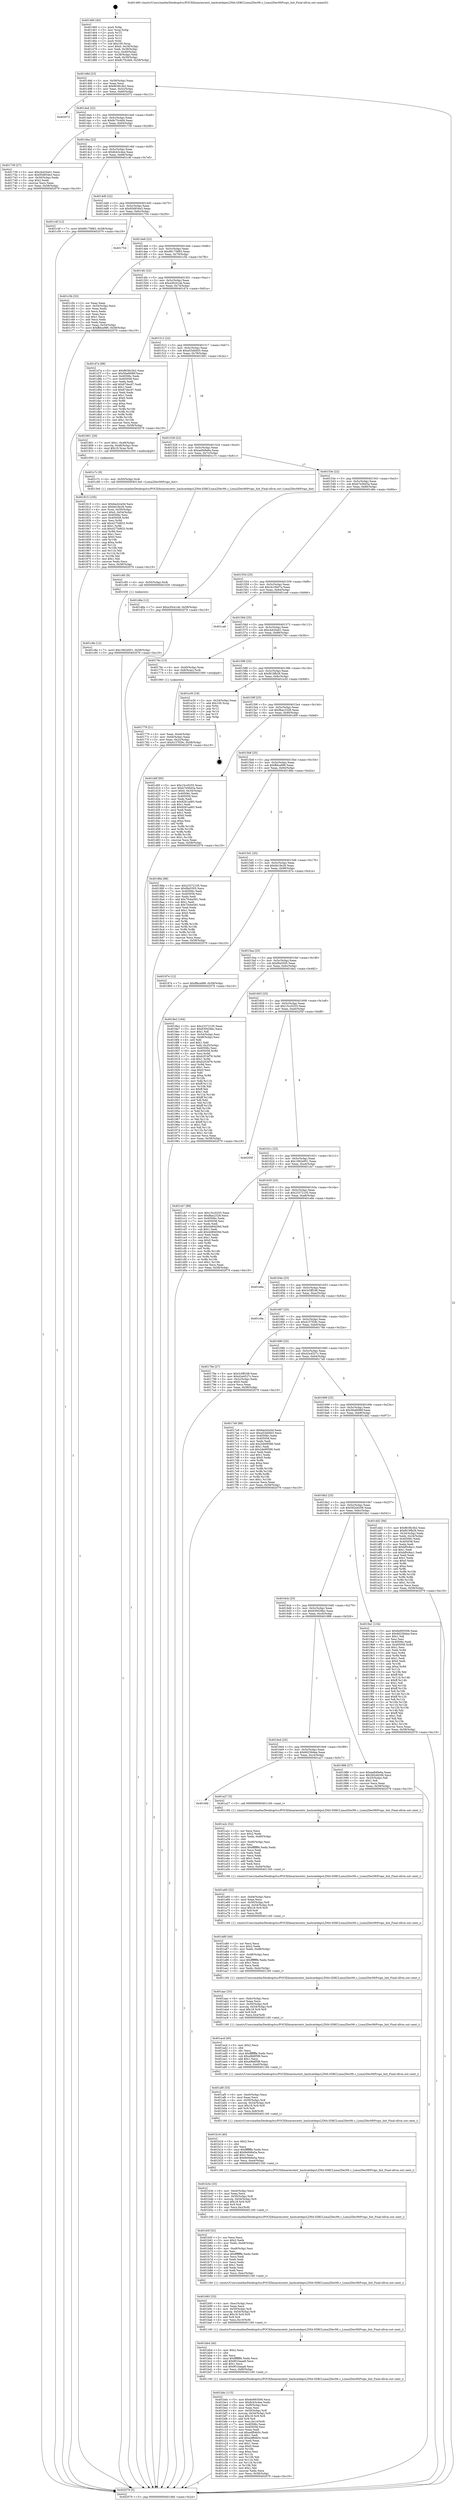 digraph "0x401460" {
  label = "0x401460 (/mnt/c/Users/mathe/Desktop/tcc/POCII/binaries/extr_hashcatdepsLZMA-SDKCLzma2DecMt.c_Lzma2DecMtProps_Init_Final-ollvm.out::main(0))"
  labelloc = "t"
  node[shape=record]

  Entry [label="",width=0.3,height=0.3,shape=circle,fillcolor=black,style=filled]
  "0x40148d" [label="{
     0x40148d [23]\l
     | [instrs]\l
     &nbsp;&nbsp;0x40148d \<+3\>: mov -0x58(%rbp),%eax\l
     &nbsp;&nbsp;0x401490 \<+2\>: mov %eax,%ecx\l
     &nbsp;&nbsp;0x401492 \<+6\>: sub $0x8638c3b2,%ecx\l
     &nbsp;&nbsp;0x401498 \<+3\>: mov %eax,-0x5c(%rbp)\l
     &nbsp;&nbsp;0x40149b \<+3\>: mov %ecx,-0x60(%rbp)\l
     &nbsp;&nbsp;0x40149e \<+6\>: je 0000000000402072 \<main+0xc12\>\l
  }"]
  "0x402072" [label="{
     0x402072\l
  }", style=dashed]
  "0x4014a4" [label="{
     0x4014a4 [22]\l
     | [instrs]\l
     &nbsp;&nbsp;0x4014a4 \<+5\>: jmp 00000000004014a9 \<main+0x49\>\l
     &nbsp;&nbsp;0x4014a9 \<+3\>: mov -0x5c(%rbp),%eax\l
     &nbsp;&nbsp;0x4014ac \<+5\>: sub $0x8c70cdd4,%eax\l
     &nbsp;&nbsp;0x4014b1 \<+3\>: mov %eax,-0x64(%rbp)\l
     &nbsp;&nbsp;0x4014b4 \<+6\>: je 0000000000401739 \<main+0x2d9\>\l
  }"]
  Exit [label="",width=0.3,height=0.3,shape=circle,fillcolor=black,style=filled,peripheries=2]
  "0x401739" [label="{
     0x401739 [27]\l
     | [instrs]\l
     &nbsp;&nbsp;0x401739 \<+5\>: mov $0xcb420a01,%eax\l
     &nbsp;&nbsp;0x40173e \<+5\>: mov $0x95d934e3,%ecx\l
     &nbsp;&nbsp;0x401743 \<+3\>: mov -0x30(%rbp),%edx\l
     &nbsp;&nbsp;0x401746 \<+3\>: cmp $0x2,%edx\l
     &nbsp;&nbsp;0x401749 \<+3\>: cmovne %ecx,%eax\l
     &nbsp;&nbsp;0x40174c \<+3\>: mov %eax,-0x58(%rbp)\l
     &nbsp;&nbsp;0x40174f \<+5\>: jmp 0000000000402079 \<main+0xc19\>\l
  }"]
  "0x4014ba" [label="{
     0x4014ba [22]\l
     | [instrs]\l
     &nbsp;&nbsp;0x4014ba \<+5\>: jmp 00000000004014bf \<main+0x5f\>\l
     &nbsp;&nbsp;0x4014bf \<+3\>: mov -0x5c(%rbp),%eax\l
     &nbsp;&nbsp;0x4014c2 \<+5\>: sub $0x8cb3c4ee,%eax\l
     &nbsp;&nbsp;0x4014c7 \<+3\>: mov %eax,-0x68(%rbp)\l
     &nbsp;&nbsp;0x4014ca \<+6\>: je 0000000000401c4f \<main+0x7ef\>\l
  }"]
  "0x402079" [label="{
     0x402079 [5]\l
     | [instrs]\l
     &nbsp;&nbsp;0x402079 \<+5\>: jmp 000000000040148d \<main+0x2d\>\l
  }"]
  "0x401460" [label="{
     0x401460 [45]\l
     | [instrs]\l
     &nbsp;&nbsp;0x401460 \<+1\>: push %rbp\l
     &nbsp;&nbsp;0x401461 \<+3\>: mov %rsp,%rbp\l
     &nbsp;&nbsp;0x401464 \<+2\>: push %r15\l
     &nbsp;&nbsp;0x401466 \<+2\>: push %r14\l
     &nbsp;&nbsp;0x401468 \<+2\>: push %r12\l
     &nbsp;&nbsp;0x40146a \<+1\>: push %rbx\l
     &nbsp;&nbsp;0x40146b \<+7\>: sub $0x100,%rsp\l
     &nbsp;&nbsp;0x401472 \<+7\>: movl $0x0,-0x34(%rbp)\l
     &nbsp;&nbsp;0x401479 \<+3\>: mov %edi,-0x38(%rbp)\l
     &nbsp;&nbsp;0x40147c \<+4\>: mov %rsi,-0x40(%rbp)\l
     &nbsp;&nbsp;0x401480 \<+3\>: mov -0x38(%rbp),%edi\l
     &nbsp;&nbsp;0x401483 \<+3\>: mov %edi,-0x30(%rbp)\l
     &nbsp;&nbsp;0x401486 \<+7\>: movl $0x8c70cdd4,-0x58(%rbp)\l
  }"]
  "0x401c8e" [label="{
     0x401c8e [12]\l
     | [instrs]\l
     &nbsp;&nbsp;0x401c8e \<+7\>: movl $0x1962e951,-0x58(%rbp)\l
     &nbsp;&nbsp;0x401c95 \<+5\>: jmp 0000000000402079 \<main+0xc19\>\l
  }"]
  "0x401c4f" [label="{
     0x401c4f [12]\l
     | [instrs]\l
     &nbsp;&nbsp;0x401c4f \<+7\>: movl $0x96175883,-0x58(%rbp)\l
     &nbsp;&nbsp;0x401c56 \<+5\>: jmp 0000000000402079 \<main+0xc19\>\l
  }"]
  "0x4014d0" [label="{
     0x4014d0 [22]\l
     | [instrs]\l
     &nbsp;&nbsp;0x4014d0 \<+5\>: jmp 00000000004014d5 \<main+0x75\>\l
     &nbsp;&nbsp;0x4014d5 \<+3\>: mov -0x5c(%rbp),%eax\l
     &nbsp;&nbsp;0x4014d8 \<+5\>: sub $0x95d934e3,%eax\l
     &nbsp;&nbsp;0x4014dd \<+3\>: mov %eax,-0x6c(%rbp)\l
     &nbsp;&nbsp;0x4014e0 \<+6\>: je 0000000000401754 \<main+0x2f4\>\l
  }"]
  "0x401c85" [label="{
     0x401c85 [9]\l
     | [instrs]\l
     &nbsp;&nbsp;0x401c85 \<+4\>: mov -0x50(%rbp),%rdi\l
     &nbsp;&nbsp;0x401c89 \<+5\>: call 0000000000401030 \<free@plt\>\l
     | [calls]\l
     &nbsp;&nbsp;0x401030 \{1\} (unknown)\l
  }"]
  "0x401754" [label="{
     0x401754\l
  }", style=dashed]
  "0x4014e6" [label="{
     0x4014e6 [22]\l
     | [instrs]\l
     &nbsp;&nbsp;0x4014e6 \<+5\>: jmp 00000000004014eb \<main+0x8b\>\l
     &nbsp;&nbsp;0x4014eb \<+3\>: mov -0x5c(%rbp),%eax\l
     &nbsp;&nbsp;0x4014ee \<+5\>: sub $0x96175883,%eax\l
     &nbsp;&nbsp;0x4014f3 \<+3\>: mov %eax,-0x70(%rbp)\l
     &nbsp;&nbsp;0x4014f6 \<+6\>: je 0000000000401c5b \<main+0x7fb\>\l
  }"]
  "0x401bdc" [label="{
     0x401bdc [115]\l
     | [instrs]\l
     &nbsp;&nbsp;0x401bdc \<+5\>: mov $0x6e993506,%ecx\l
     &nbsp;&nbsp;0x401be1 \<+5\>: mov $0x8cb3c4ee,%edx\l
     &nbsp;&nbsp;0x401be6 \<+6\>: mov -0xf0(%rbp),%esi\l
     &nbsp;&nbsp;0x401bec \<+3\>: imul %eax,%esi\l
     &nbsp;&nbsp;0x401bef \<+4\>: mov -0x50(%rbp),%r8\l
     &nbsp;&nbsp;0x401bf3 \<+4\>: movslq -0x54(%rbp),%r9\l
     &nbsp;&nbsp;0x401bf7 \<+4\>: imul $0x18,%r9,%r9\l
     &nbsp;&nbsp;0x401bfb \<+3\>: add %r9,%r8\l
     &nbsp;&nbsp;0x401bfe \<+4\>: mov %esi,0x14(%r8)\l
     &nbsp;&nbsp;0x401c02 \<+7\>: mov 0x40506c,%eax\l
     &nbsp;&nbsp;0x401c09 \<+7\>: mov 0x405058,%esi\l
     &nbsp;&nbsp;0x401c10 \<+2\>: mov %eax,%edi\l
     &nbsp;&nbsp;0x401c12 \<+6\>: sub $0xedf94b5c,%edi\l
     &nbsp;&nbsp;0x401c18 \<+3\>: sub $0x1,%edi\l
     &nbsp;&nbsp;0x401c1b \<+6\>: add $0xedf94b5c,%edi\l
     &nbsp;&nbsp;0x401c21 \<+3\>: imul %edi,%eax\l
     &nbsp;&nbsp;0x401c24 \<+3\>: and $0x1,%eax\l
     &nbsp;&nbsp;0x401c27 \<+3\>: cmp $0x0,%eax\l
     &nbsp;&nbsp;0x401c2a \<+4\>: sete %r10b\l
     &nbsp;&nbsp;0x401c2e \<+3\>: cmp $0xa,%esi\l
     &nbsp;&nbsp;0x401c31 \<+4\>: setl %r11b\l
     &nbsp;&nbsp;0x401c35 \<+3\>: mov %r10b,%bl\l
     &nbsp;&nbsp;0x401c38 \<+3\>: and %r11b,%bl\l
     &nbsp;&nbsp;0x401c3b \<+3\>: xor %r11b,%r10b\l
     &nbsp;&nbsp;0x401c3e \<+3\>: or %r10b,%bl\l
     &nbsp;&nbsp;0x401c41 \<+3\>: test $0x1,%bl\l
     &nbsp;&nbsp;0x401c44 \<+3\>: cmovne %edx,%ecx\l
     &nbsp;&nbsp;0x401c47 \<+3\>: mov %ecx,-0x58(%rbp)\l
     &nbsp;&nbsp;0x401c4a \<+5\>: jmp 0000000000402079 \<main+0xc19\>\l
  }"]
  "0x401c5b" [label="{
     0x401c5b [33]\l
     | [instrs]\l
     &nbsp;&nbsp;0x401c5b \<+2\>: xor %eax,%eax\l
     &nbsp;&nbsp;0x401c5d \<+3\>: mov -0x54(%rbp),%ecx\l
     &nbsp;&nbsp;0x401c60 \<+2\>: mov %eax,%edx\l
     &nbsp;&nbsp;0x401c62 \<+2\>: sub %ecx,%edx\l
     &nbsp;&nbsp;0x401c64 \<+2\>: mov %eax,%ecx\l
     &nbsp;&nbsp;0x401c66 \<+3\>: sub $0x1,%ecx\l
     &nbsp;&nbsp;0x401c69 \<+2\>: add %ecx,%edx\l
     &nbsp;&nbsp;0x401c6b \<+2\>: sub %edx,%eax\l
     &nbsp;&nbsp;0x401c6d \<+3\>: mov %eax,-0x54(%rbp)\l
     &nbsp;&nbsp;0x401c70 \<+7\>: movl $0xffdca986,-0x58(%rbp)\l
     &nbsp;&nbsp;0x401c77 \<+5\>: jmp 0000000000402079 \<main+0xc19\>\l
  }"]
  "0x4014fc" [label="{
     0x4014fc [22]\l
     | [instrs]\l
     &nbsp;&nbsp;0x4014fc \<+5\>: jmp 0000000000401501 \<main+0xa1\>\l
     &nbsp;&nbsp;0x401501 \<+3\>: mov -0x5c(%rbp),%eax\l
     &nbsp;&nbsp;0x401504 \<+5\>: sub $0xa30cb1ab,%eax\l
     &nbsp;&nbsp;0x401509 \<+3\>: mov %eax,-0x74(%rbp)\l
     &nbsp;&nbsp;0x40150c \<+6\>: je 0000000000401d7a \<main+0x91a\>\l
  }"]
  "0x401bb4" [label="{
     0x401bb4 [40]\l
     | [instrs]\l
     &nbsp;&nbsp;0x401bb4 \<+5\>: mov $0x2,%ecx\l
     &nbsp;&nbsp;0x401bb9 \<+1\>: cltd\l
     &nbsp;&nbsp;0x401bba \<+2\>: idiv %ecx\l
     &nbsp;&nbsp;0x401bbc \<+6\>: imul $0xfffffffe,%edx,%ecx\l
     &nbsp;&nbsp;0x401bc2 \<+6\>: add $0x901baaa8,%ecx\l
     &nbsp;&nbsp;0x401bc8 \<+3\>: add $0x1,%ecx\l
     &nbsp;&nbsp;0x401bcb \<+6\>: sub $0x901baaa8,%ecx\l
     &nbsp;&nbsp;0x401bd1 \<+6\>: mov %ecx,-0xf0(%rbp)\l
     &nbsp;&nbsp;0x401bd7 \<+5\>: call 0000000000401160 \<next_i\>\l
     | [calls]\l
     &nbsp;&nbsp;0x401160 \{1\} (/mnt/c/Users/mathe/Desktop/tcc/POCII/binaries/extr_hashcatdepsLZMA-SDKCLzma2DecMt.c_Lzma2DecMtProps_Init_Final-ollvm.out::next_i)\l
  }"]
  "0x401d7a" [label="{
     0x401d7a [88]\l
     | [instrs]\l
     &nbsp;&nbsp;0x401d7a \<+5\>: mov $0x8638c3b2,%eax\l
     &nbsp;&nbsp;0x401d7f \<+5\>: mov $0x56a6696f,%ecx\l
     &nbsp;&nbsp;0x401d84 \<+7\>: mov 0x40506c,%edx\l
     &nbsp;&nbsp;0x401d8b \<+7\>: mov 0x405058,%esi\l
     &nbsp;&nbsp;0x401d92 \<+2\>: mov %edx,%edi\l
     &nbsp;&nbsp;0x401d94 \<+6\>: add $0x67decd7,%edi\l
     &nbsp;&nbsp;0x401d9a \<+3\>: sub $0x1,%edi\l
     &nbsp;&nbsp;0x401d9d \<+6\>: sub $0x67decd7,%edi\l
     &nbsp;&nbsp;0x401da3 \<+3\>: imul %edi,%edx\l
     &nbsp;&nbsp;0x401da6 \<+3\>: and $0x1,%edx\l
     &nbsp;&nbsp;0x401da9 \<+3\>: cmp $0x0,%edx\l
     &nbsp;&nbsp;0x401dac \<+4\>: sete %r8b\l
     &nbsp;&nbsp;0x401db0 \<+3\>: cmp $0xa,%esi\l
     &nbsp;&nbsp;0x401db3 \<+4\>: setl %r9b\l
     &nbsp;&nbsp;0x401db7 \<+3\>: mov %r8b,%r10b\l
     &nbsp;&nbsp;0x401dba \<+3\>: and %r9b,%r10b\l
     &nbsp;&nbsp;0x401dbd \<+3\>: xor %r9b,%r8b\l
     &nbsp;&nbsp;0x401dc0 \<+3\>: or %r8b,%r10b\l
     &nbsp;&nbsp;0x401dc3 \<+4\>: test $0x1,%r10b\l
     &nbsp;&nbsp;0x401dc7 \<+3\>: cmovne %ecx,%eax\l
     &nbsp;&nbsp;0x401dca \<+3\>: mov %eax,-0x58(%rbp)\l
     &nbsp;&nbsp;0x401dcd \<+5\>: jmp 0000000000402079 \<main+0xc19\>\l
  }"]
  "0x401512" [label="{
     0x401512 [22]\l
     | [instrs]\l
     &nbsp;&nbsp;0x401512 \<+5\>: jmp 0000000000401517 \<main+0xb7\>\l
     &nbsp;&nbsp;0x401517 \<+3\>: mov -0x5c(%rbp),%eax\l
     &nbsp;&nbsp;0x40151a \<+5\>: sub $0xa53dd403,%eax\l
     &nbsp;&nbsp;0x40151f \<+3\>: mov %eax,-0x78(%rbp)\l
     &nbsp;&nbsp;0x401522 \<+6\>: je 0000000000401801 \<main+0x3a1\>\l
  }"]
  "0x401b93" [label="{
     0x401b93 [33]\l
     | [instrs]\l
     &nbsp;&nbsp;0x401b93 \<+6\>: mov -0xec(%rbp),%ecx\l
     &nbsp;&nbsp;0x401b99 \<+3\>: imul %eax,%ecx\l
     &nbsp;&nbsp;0x401b9c \<+4\>: mov -0x50(%rbp),%r8\l
     &nbsp;&nbsp;0x401ba0 \<+4\>: movslq -0x54(%rbp),%r9\l
     &nbsp;&nbsp;0x401ba4 \<+4\>: imul $0x18,%r9,%r9\l
     &nbsp;&nbsp;0x401ba8 \<+3\>: add %r9,%r8\l
     &nbsp;&nbsp;0x401bab \<+4\>: mov %ecx,0x10(%r8)\l
     &nbsp;&nbsp;0x401baf \<+5\>: call 0000000000401160 \<next_i\>\l
     | [calls]\l
     &nbsp;&nbsp;0x401160 \{1\} (/mnt/c/Users/mathe/Desktop/tcc/POCII/binaries/extr_hashcatdepsLZMA-SDKCLzma2DecMt.c_Lzma2DecMtProps_Init_Final-ollvm.out::next_i)\l
  }"]
  "0x401801" [label="{
     0x401801 [20]\l
     | [instrs]\l
     &nbsp;&nbsp;0x401801 \<+7\>: movl $0x1,-0x48(%rbp)\l
     &nbsp;&nbsp;0x401808 \<+4\>: movslq -0x48(%rbp),%rax\l
     &nbsp;&nbsp;0x40180c \<+4\>: imul $0x18,%rax,%rdi\l
     &nbsp;&nbsp;0x401810 \<+5\>: call 0000000000401050 \<malloc@plt\>\l
     | [calls]\l
     &nbsp;&nbsp;0x401050 \{1\} (unknown)\l
  }"]
  "0x401528" [label="{
     0x401528 [22]\l
     | [instrs]\l
     &nbsp;&nbsp;0x401528 \<+5\>: jmp 000000000040152d \<main+0xcd\>\l
     &nbsp;&nbsp;0x40152d \<+3\>: mov -0x5c(%rbp),%eax\l
     &nbsp;&nbsp;0x401530 \<+5\>: sub $0xae849e6a,%eax\l
     &nbsp;&nbsp;0x401535 \<+3\>: mov %eax,-0x7c(%rbp)\l
     &nbsp;&nbsp;0x401538 \<+6\>: je 0000000000401c7c \<main+0x81c\>\l
  }"]
  "0x401b5f" [label="{
     0x401b5f [52]\l
     | [instrs]\l
     &nbsp;&nbsp;0x401b5f \<+2\>: xor %ecx,%ecx\l
     &nbsp;&nbsp;0x401b61 \<+5\>: mov $0x2,%edx\l
     &nbsp;&nbsp;0x401b66 \<+6\>: mov %edx,-0xe8(%rbp)\l
     &nbsp;&nbsp;0x401b6c \<+1\>: cltd\l
     &nbsp;&nbsp;0x401b6d \<+6\>: mov -0xe8(%rbp),%esi\l
     &nbsp;&nbsp;0x401b73 \<+2\>: idiv %esi\l
     &nbsp;&nbsp;0x401b75 \<+6\>: imul $0xfffffffe,%edx,%edx\l
     &nbsp;&nbsp;0x401b7b \<+2\>: mov %ecx,%edi\l
     &nbsp;&nbsp;0x401b7d \<+2\>: sub %edx,%edi\l
     &nbsp;&nbsp;0x401b7f \<+2\>: mov %ecx,%edx\l
     &nbsp;&nbsp;0x401b81 \<+3\>: sub $0x1,%edx\l
     &nbsp;&nbsp;0x401b84 \<+2\>: add %edx,%edi\l
     &nbsp;&nbsp;0x401b86 \<+2\>: sub %edi,%ecx\l
     &nbsp;&nbsp;0x401b88 \<+6\>: mov %ecx,-0xec(%rbp)\l
     &nbsp;&nbsp;0x401b8e \<+5\>: call 0000000000401160 \<next_i\>\l
     | [calls]\l
     &nbsp;&nbsp;0x401160 \{1\} (/mnt/c/Users/mathe/Desktop/tcc/POCII/binaries/extr_hashcatdepsLZMA-SDKCLzma2DecMt.c_Lzma2DecMtProps_Init_Final-ollvm.out::next_i)\l
  }"]
  "0x401c7c" [label="{
     0x401c7c [9]\l
     | [instrs]\l
     &nbsp;&nbsp;0x401c7c \<+4\>: mov -0x50(%rbp),%rdi\l
     &nbsp;&nbsp;0x401c80 \<+5\>: call 00000000004013e0 \<Lzma2DecMtProps_Init\>\l
     | [calls]\l
     &nbsp;&nbsp;0x4013e0 \{1\} (/mnt/c/Users/mathe/Desktop/tcc/POCII/binaries/extr_hashcatdepsLZMA-SDKCLzma2DecMt.c_Lzma2DecMtProps_Init_Final-ollvm.out::Lzma2DecMtProps_Init)\l
  }"]
  "0x40153e" [label="{
     0x40153e [22]\l
     | [instrs]\l
     &nbsp;&nbsp;0x40153e \<+5\>: jmp 0000000000401543 \<main+0xe3\>\l
     &nbsp;&nbsp;0x401543 \<+3\>: mov -0x5c(%rbp),%eax\l
     &nbsp;&nbsp;0x401546 \<+5\>: sub $0xb7e56d3a,%eax\l
     &nbsp;&nbsp;0x40154b \<+3\>: mov %eax,-0x80(%rbp)\l
     &nbsp;&nbsp;0x40154e \<+6\>: je 0000000000401d6e \<main+0x90e\>\l
  }"]
  "0x401b3e" [label="{
     0x401b3e [33]\l
     | [instrs]\l
     &nbsp;&nbsp;0x401b3e \<+6\>: mov -0xe4(%rbp),%ecx\l
     &nbsp;&nbsp;0x401b44 \<+3\>: imul %eax,%ecx\l
     &nbsp;&nbsp;0x401b47 \<+4\>: mov -0x50(%rbp),%r8\l
     &nbsp;&nbsp;0x401b4b \<+4\>: movslq -0x54(%rbp),%r9\l
     &nbsp;&nbsp;0x401b4f \<+4\>: imul $0x18,%r9,%r9\l
     &nbsp;&nbsp;0x401b53 \<+3\>: add %r9,%r8\l
     &nbsp;&nbsp;0x401b56 \<+4\>: mov %ecx,0xc(%r8)\l
     &nbsp;&nbsp;0x401b5a \<+5\>: call 0000000000401160 \<next_i\>\l
     | [calls]\l
     &nbsp;&nbsp;0x401160 \{1\} (/mnt/c/Users/mathe/Desktop/tcc/POCII/binaries/extr_hashcatdepsLZMA-SDKCLzma2DecMt.c_Lzma2DecMtProps_Init_Final-ollvm.out::next_i)\l
  }"]
  "0x401d6e" [label="{
     0x401d6e [12]\l
     | [instrs]\l
     &nbsp;&nbsp;0x401d6e \<+7\>: movl $0xa30cb1ab,-0x58(%rbp)\l
     &nbsp;&nbsp;0x401d75 \<+5\>: jmp 0000000000402079 \<main+0xc19\>\l
  }"]
  "0x401554" [label="{
     0x401554 [25]\l
     | [instrs]\l
     &nbsp;&nbsp;0x401554 \<+5\>: jmp 0000000000401559 \<main+0xf9\>\l
     &nbsp;&nbsp;0x401559 \<+3\>: mov -0x5c(%rbp),%eax\l
     &nbsp;&nbsp;0x40155c \<+5\>: sub $0xcb10b07a,%eax\l
     &nbsp;&nbsp;0x401561 \<+6\>: mov %eax,-0x84(%rbp)\l
     &nbsp;&nbsp;0x401567 \<+6\>: je 0000000000401ca6 \<main+0x846\>\l
  }"]
  "0x401b16" [label="{
     0x401b16 [40]\l
     | [instrs]\l
     &nbsp;&nbsp;0x401b16 \<+5\>: mov $0x2,%ecx\l
     &nbsp;&nbsp;0x401b1b \<+1\>: cltd\l
     &nbsp;&nbsp;0x401b1c \<+2\>: idiv %ecx\l
     &nbsp;&nbsp;0x401b1e \<+6\>: imul $0xfffffffe,%edx,%ecx\l
     &nbsp;&nbsp;0x401b24 \<+6\>: add $0x9e948a5a,%ecx\l
     &nbsp;&nbsp;0x401b2a \<+3\>: add $0x1,%ecx\l
     &nbsp;&nbsp;0x401b2d \<+6\>: sub $0x9e948a5a,%ecx\l
     &nbsp;&nbsp;0x401b33 \<+6\>: mov %ecx,-0xe4(%rbp)\l
     &nbsp;&nbsp;0x401b39 \<+5\>: call 0000000000401160 \<next_i\>\l
     | [calls]\l
     &nbsp;&nbsp;0x401160 \{1\} (/mnt/c/Users/mathe/Desktop/tcc/POCII/binaries/extr_hashcatdepsLZMA-SDKCLzma2DecMt.c_Lzma2DecMtProps_Init_Final-ollvm.out::next_i)\l
  }"]
  "0x401ca6" [label="{
     0x401ca6\l
  }", style=dashed]
  "0x40156d" [label="{
     0x40156d [25]\l
     | [instrs]\l
     &nbsp;&nbsp;0x40156d \<+5\>: jmp 0000000000401572 \<main+0x112\>\l
     &nbsp;&nbsp;0x401572 \<+3\>: mov -0x5c(%rbp),%eax\l
     &nbsp;&nbsp;0x401575 \<+5\>: sub $0xcb420a01,%eax\l
     &nbsp;&nbsp;0x40157a \<+6\>: mov %eax,-0x88(%rbp)\l
     &nbsp;&nbsp;0x401580 \<+6\>: je 000000000040176c \<main+0x30c\>\l
  }"]
  "0x401af5" [label="{
     0x401af5 [33]\l
     | [instrs]\l
     &nbsp;&nbsp;0x401af5 \<+6\>: mov -0xe0(%rbp),%ecx\l
     &nbsp;&nbsp;0x401afb \<+3\>: imul %eax,%ecx\l
     &nbsp;&nbsp;0x401afe \<+4\>: mov -0x50(%rbp),%r8\l
     &nbsp;&nbsp;0x401b02 \<+4\>: movslq -0x54(%rbp),%r9\l
     &nbsp;&nbsp;0x401b06 \<+4\>: imul $0x18,%r9,%r9\l
     &nbsp;&nbsp;0x401b0a \<+3\>: add %r9,%r8\l
     &nbsp;&nbsp;0x401b0d \<+4\>: mov %ecx,0x8(%r8)\l
     &nbsp;&nbsp;0x401b11 \<+5\>: call 0000000000401160 \<next_i\>\l
     | [calls]\l
     &nbsp;&nbsp;0x401160 \{1\} (/mnt/c/Users/mathe/Desktop/tcc/POCII/binaries/extr_hashcatdepsLZMA-SDKCLzma2DecMt.c_Lzma2DecMtProps_Init_Final-ollvm.out::next_i)\l
  }"]
  "0x40176c" [label="{
     0x40176c [13]\l
     | [instrs]\l
     &nbsp;&nbsp;0x40176c \<+4\>: mov -0x40(%rbp),%rax\l
     &nbsp;&nbsp;0x401770 \<+4\>: mov 0x8(%rax),%rdi\l
     &nbsp;&nbsp;0x401774 \<+5\>: call 0000000000401060 \<atoi@plt\>\l
     | [calls]\l
     &nbsp;&nbsp;0x401060 \{1\} (unknown)\l
  }"]
  "0x401586" [label="{
     0x401586 [25]\l
     | [instrs]\l
     &nbsp;&nbsp;0x401586 \<+5\>: jmp 000000000040158b \<main+0x12b\>\l
     &nbsp;&nbsp;0x40158b \<+3\>: mov -0x5c(%rbp),%eax\l
     &nbsp;&nbsp;0x40158e \<+5\>: sub $0xf619fb28,%eax\l
     &nbsp;&nbsp;0x401593 \<+6\>: mov %eax,-0x8c(%rbp)\l
     &nbsp;&nbsp;0x401599 \<+6\>: je 0000000000401e30 \<main+0x9d0\>\l
  }"]
  "0x401779" [label="{
     0x401779 [21]\l
     | [instrs]\l
     &nbsp;&nbsp;0x401779 \<+3\>: mov %eax,-0x44(%rbp)\l
     &nbsp;&nbsp;0x40177c \<+3\>: mov -0x44(%rbp),%eax\l
     &nbsp;&nbsp;0x40177f \<+3\>: mov %eax,-0x2c(%rbp)\l
     &nbsp;&nbsp;0x401782 \<+7\>: movl $0x4157f29c,-0x58(%rbp)\l
     &nbsp;&nbsp;0x401789 \<+5\>: jmp 0000000000402079 \<main+0xc19\>\l
  }"]
  "0x401acd" [label="{
     0x401acd [40]\l
     | [instrs]\l
     &nbsp;&nbsp;0x401acd \<+5\>: mov $0x2,%ecx\l
     &nbsp;&nbsp;0x401ad2 \<+1\>: cltd\l
     &nbsp;&nbsp;0x401ad3 \<+2\>: idiv %ecx\l
     &nbsp;&nbsp;0x401ad5 \<+6\>: imul $0xfffffffe,%edx,%ecx\l
     &nbsp;&nbsp;0x401adb \<+6\>: sub $0xa9b8f5f8,%ecx\l
     &nbsp;&nbsp;0x401ae1 \<+3\>: add $0x1,%ecx\l
     &nbsp;&nbsp;0x401ae4 \<+6\>: add $0xa9b8f5f8,%ecx\l
     &nbsp;&nbsp;0x401aea \<+6\>: mov %ecx,-0xe0(%rbp)\l
     &nbsp;&nbsp;0x401af0 \<+5\>: call 0000000000401160 \<next_i\>\l
     | [calls]\l
     &nbsp;&nbsp;0x401160 \{1\} (/mnt/c/Users/mathe/Desktop/tcc/POCII/binaries/extr_hashcatdepsLZMA-SDKCLzma2DecMt.c_Lzma2DecMtProps_Init_Final-ollvm.out::next_i)\l
  }"]
  "0x401e30" [label="{
     0x401e30 [19]\l
     | [instrs]\l
     &nbsp;&nbsp;0x401e30 \<+3\>: mov -0x24(%rbp),%eax\l
     &nbsp;&nbsp;0x401e33 \<+7\>: add $0x100,%rsp\l
     &nbsp;&nbsp;0x401e3a \<+1\>: pop %rbx\l
     &nbsp;&nbsp;0x401e3b \<+2\>: pop %r12\l
     &nbsp;&nbsp;0x401e3d \<+2\>: pop %r14\l
     &nbsp;&nbsp;0x401e3f \<+2\>: pop %r15\l
     &nbsp;&nbsp;0x401e41 \<+1\>: pop %rbp\l
     &nbsp;&nbsp;0x401e42 \<+1\>: ret\l
  }"]
  "0x40159f" [label="{
     0x40159f [25]\l
     | [instrs]\l
     &nbsp;&nbsp;0x40159f \<+5\>: jmp 00000000004015a4 \<main+0x144\>\l
     &nbsp;&nbsp;0x4015a4 \<+3\>: mov -0x5c(%rbp),%eax\l
     &nbsp;&nbsp;0x4015a7 \<+5\>: sub $0xfbac2328,%eax\l
     &nbsp;&nbsp;0x4015ac \<+6\>: mov %eax,-0x90(%rbp)\l
     &nbsp;&nbsp;0x4015b2 \<+6\>: je 0000000000401d0f \<main+0x8af\>\l
  }"]
  "0x401aac" [label="{
     0x401aac [33]\l
     | [instrs]\l
     &nbsp;&nbsp;0x401aac \<+6\>: mov -0xdc(%rbp),%ecx\l
     &nbsp;&nbsp;0x401ab2 \<+3\>: imul %eax,%ecx\l
     &nbsp;&nbsp;0x401ab5 \<+4\>: mov -0x50(%rbp),%r8\l
     &nbsp;&nbsp;0x401ab9 \<+4\>: movslq -0x54(%rbp),%r9\l
     &nbsp;&nbsp;0x401abd \<+4\>: imul $0x18,%r9,%r9\l
     &nbsp;&nbsp;0x401ac1 \<+3\>: add %r9,%r8\l
     &nbsp;&nbsp;0x401ac4 \<+4\>: mov %ecx,0x4(%r8)\l
     &nbsp;&nbsp;0x401ac8 \<+5\>: call 0000000000401160 \<next_i\>\l
     | [calls]\l
     &nbsp;&nbsp;0x401160 \{1\} (/mnt/c/Users/mathe/Desktop/tcc/POCII/binaries/extr_hashcatdepsLZMA-SDKCLzma2DecMt.c_Lzma2DecMtProps_Init_Final-ollvm.out::next_i)\l
  }"]
  "0x401d0f" [label="{
     0x401d0f [95]\l
     | [instrs]\l
     &nbsp;&nbsp;0x401d0f \<+5\>: mov $0x15cc0255,%eax\l
     &nbsp;&nbsp;0x401d14 \<+5\>: mov $0xb7e56d3a,%ecx\l
     &nbsp;&nbsp;0x401d19 \<+7\>: movl $0x0,-0x34(%rbp)\l
     &nbsp;&nbsp;0x401d20 \<+7\>: mov 0x40506c,%edx\l
     &nbsp;&nbsp;0x401d27 \<+7\>: mov 0x405058,%esi\l
     &nbsp;&nbsp;0x401d2e \<+2\>: mov %edx,%edi\l
     &nbsp;&nbsp;0x401d30 \<+6\>: sub $0x9281ad83,%edi\l
     &nbsp;&nbsp;0x401d36 \<+3\>: sub $0x1,%edi\l
     &nbsp;&nbsp;0x401d39 \<+6\>: add $0x9281ad83,%edi\l
     &nbsp;&nbsp;0x401d3f \<+3\>: imul %edi,%edx\l
     &nbsp;&nbsp;0x401d42 \<+3\>: and $0x1,%edx\l
     &nbsp;&nbsp;0x401d45 \<+3\>: cmp $0x0,%edx\l
     &nbsp;&nbsp;0x401d48 \<+4\>: sete %r8b\l
     &nbsp;&nbsp;0x401d4c \<+3\>: cmp $0xa,%esi\l
     &nbsp;&nbsp;0x401d4f \<+4\>: setl %r9b\l
     &nbsp;&nbsp;0x401d53 \<+3\>: mov %r8b,%r10b\l
     &nbsp;&nbsp;0x401d56 \<+3\>: and %r9b,%r10b\l
     &nbsp;&nbsp;0x401d59 \<+3\>: xor %r9b,%r8b\l
     &nbsp;&nbsp;0x401d5c \<+3\>: or %r8b,%r10b\l
     &nbsp;&nbsp;0x401d5f \<+4\>: test $0x1,%r10b\l
     &nbsp;&nbsp;0x401d63 \<+3\>: cmovne %ecx,%eax\l
     &nbsp;&nbsp;0x401d66 \<+3\>: mov %eax,-0x58(%rbp)\l
     &nbsp;&nbsp;0x401d69 \<+5\>: jmp 0000000000402079 \<main+0xc19\>\l
  }"]
  "0x4015b8" [label="{
     0x4015b8 [25]\l
     | [instrs]\l
     &nbsp;&nbsp;0x4015b8 \<+5\>: jmp 00000000004015bd \<main+0x15d\>\l
     &nbsp;&nbsp;0x4015bd \<+3\>: mov -0x5c(%rbp),%eax\l
     &nbsp;&nbsp;0x4015c0 \<+5\>: sub $0xffdca986,%eax\l
     &nbsp;&nbsp;0x4015c5 \<+6\>: mov %eax,-0x94(%rbp)\l
     &nbsp;&nbsp;0x4015cb \<+6\>: je 000000000040188a \<main+0x42a\>\l
  }"]
  "0x401a80" [label="{
     0x401a80 [44]\l
     | [instrs]\l
     &nbsp;&nbsp;0x401a80 \<+2\>: xor %ecx,%ecx\l
     &nbsp;&nbsp;0x401a82 \<+5\>: mov $0x2,%edx\l
     &nbsp;&nbsp;0x401a87 \<+6\>: mov %edx,-0xd8(%rbp)\l
     &nbsp;&nbsp;0x401a8d \<+1\>: cltd\l
     &nbsp;&nbsp;0x401a8e \<+6\>: mov -0xd8(%rbp),%esi\l
     &nbsp;&nbsp;0x401a94 \<+2\>: idiv %esi\l
     &nbsp;&nbsp;0x401a96 \<+6\>: imul $0xfffffffe,%edx,%edx\l
     &nbsp;&nbsp;0x401a9c \<+3\>: sub $0x1,%ecx\l
     &nbsp;&nbsp;0x401a9f \<+2\>: sub %ecx,%edx\l
     &nbsp;&nbsp;0x401aa1 \<+6\>: mov %edx,-0xdc(%rbp)\l
     &nbsp;&nbsp;0x401aa7 \<+5\>: call 0000000000401160 \<next_i\>\l
     | [calls]\l
     &nbsp;&nbsp;0x401160 \{1\} (/mnt/c/Users/mathe/Desktop/tcc/POCII/binaries/extr_hashcatdepsLZMA-SDKCLzma2DecMt.c_Lzma2DecMtProps_Init_Final-ollvm.out::next_i)\l
  }"]
  "0x40188a" [label="{
     0x40188a [88]\l
     | [instrs]\l
     &nbsp;&nbsp;0x40188a \<+5\>: mov $0x23372105,%eax\l
     &nbsp;&nbsp;0x40188f \<+5\>: mov $0xf6a5505,%ecx\l
     &nbsp;&nbsp;0x401894 \<+7\>: mov 0x40506c,%edx\l
     &nbsp;&nbsp;0x40189b \<+7\>: mov 0x405058,%esi\l
     &nbsp;&nbsp;0x4018a2 \<+2\>: mov %edx,%edi\l
     &nbsp;&nbsp;0x4018a4 \<+6\>: add $0x70cbe581,%edi\l
     &nbsp;&nbsp;0x4018aa \<+3\>: sub $0x1,%edi\l
     &nbsp;&nbsp;0x4018ad \<+6\>: sub $0x70cbe581,%edi\l
     &nbsp;&nbsp;0x4018b3 \<+3\>: imul %edi,%edx\l
     &nbsp;&nbsp;0x4018b6 \<+3\>: and $0x1,%edx\l
     &nbsp;&nbsp;0x4018b9 \<+3\>: cmp $0x0,%edx\l
     &nbsp;&nbsp;0x4018bc \<+4\>: sete %r8b\l
     &nbsp;&nbsp;0x4018c0 \<+3\>: cmp $0xa,%esi\l
     &nbsp;&nbsp;0x4018c3 \<+4\>: setl %r9b\l
     &nbsp;&nbsp;0x4018c7 \<+3\>: mov %r8b,%r10b\l
     &nbsp;&nbsp;0x4018ca \<+3\>: and %r9b,%r10b\l
     &nbsp;&nbsp;0x4018cd \<+3\>: xor %r9b,%r8b\l
     &nbsp;&nbsp;0x4018d0 \<+3\>: or %r8b,%r10b\l
     &nbsp;&nbsp;0x4018d3 \<+4\>: test $0x1,%r10b\l
     &nbsp;&nbsp;0x4018d7 \<+3\>: cmovne %ecx,%eax\l
     &nbsp;&nbsp;0x4018da \<+3\>: mov %eax,-0x58(%rbp)\l
     &nbsp;&nbsp;0x4018dd \<+5\>: jmp 0000000000402079 \<main+0xc19\>\l
  }"]
  "0x4015d1" [label="{
     0x4015d1 [25]\l
     | [instrs]\l
     &nbsp;&nbsp;0x4015d1 \<+5\>: jmp 00000000004015d6 \<main+0x176\>\l
     &nbsp;&nbsp;0x4015d6 \<+3\>: mov -0x5c(%rbp),%eax\l
     &nbsp;&nbsp;0x4015d9 \<+5\>: sub $0xbb18e26,%eax\l
     &nbsp;&nbsp;0x4015de \<+6\>: mov %eax,-0x98(%rbp)\l
     &nbsp;&nbsp;0x4015e4 \<+6\>: je 000000000040187e \<main+0x41e\>\l
  }"]
  "0x401a60" [label="{
     0x401a60 [32]\l
     | [instrs]\l
     &nbsp;&nbsp;0x401a60 \<+6\>: mov -0xd4(%rbp),%ecx\l
     &nbsp;&nbsp;0x401a66 \<+3\>: imul %eax,%ecx\l
     &nbsp;&nbsp;0x401a69 \<+4\>: mov -0x50(%rbp),%r8\l
     &nbsp;&nbsp;0x401a6d \<+4\>: movslq -0x54(%rbp),%r9\l
     &nbsp;&nbsp;0x401a71 \<+4\>: imul $0x18,%r9,%r9\l
     &nbsp;&nbsp;0x401a75 \<+3\>: add %r9,%r8\l
     &nbsp;&nbsp;0x401a78 \<+3\>: mov %ecx,(%r8)\l
     &nbsp;&nbsp;0x401a7b \<+5\>: call 0000000000401160 \<next_i\>\l
     | [calls]\l
     &nbsp;&nbsp;0x401160 \{1\} (/mnt/c/Users/mathe/Desktop/tcc/POCII/binaries/extr_hashcatdepsLZMA-SDKCLzma2DecMt.c_Lzma2DecMtProps_Init_Final-ollvm.out::next_i)\l
  }"]
  "0x40187e" [label="{
     0x40187e [12]\l
     | [instrs]\l
     &nbsp;&nbsp;0x40187e \<+7\>: movl $0xffdca986,-0x58(%rbp)\l
     &nbsp;&nbsp;0x401885 \<+5\>: jmp 0000000000402079 \<main+0xc19\>\l
  }"]
  "0x4015ea" [label="{
     0x4015ea [25]\l
     | [instrs]\l
     &nbsp;&nbsp;0x4015ea \<+5\>: jmp 00000000004015ef \<main+0x18f\>\l
     &nbsp;&nbsp;0x4015ef \<+3\>: mov -0x5c(%rbp),%eax\l
     &nbsp;&nbsp;0x4015f2 \<+5\>: sub $0xf6a5505,%eax\l
     &nbsp;&nbsp;0x4015f7 \<+6\>: mov %eax,-0x9c(%rbp)\l
     &nbsp;&nbsp;0x4015fd \<+6\>: je 00000000004018e2 \<main+0x482\>\l
  }"]
  "0x401a2c" [label="{
     0x401a2c [52]\l
     | [instrs]\l
     &nbsp;&nbsp;0x401a2c \<+2\>: xor %ecx,%ecx\l
     &nbsp;&nbsp;0x401a2e \<+5\>: mov $0x2,%edx\l
     &nbsp;&nbsp;0x401a33 \<+6\>: mov %edx,-0xd0(%rbp)\l
     &nbsp;&nbsp;0x401a39 \<+1\>: cltd\l
     &nbsp;&nbsp;0x401a3a \<+6\>: mov -0xd0(%rbp),%esi\l
     &nbsp;&nbsp;0x401a40 \<+2\>: idiv %esi\l
     &nbsp;&nbsp;0x401a42 \<+6\>: imul $0xfffffffe,%edx,%edx\l
     &nbsp;&nbsp;0x401a48 \<+2\>: mov %ecx,%edi\l
     &nbsp;&nbsp;0x401a4a \<+2\>: sub %edx,%edi\l
     &nbsp;&nbsp;0x401a4c \<+2\>: mov %ecx,%edx\l
     &nbsp;&nbsp;0x401a4e \<+3\>: sub $0x1,%edx\l
     &nbsp;&nbsp;0x401a51 \<+2\>: add %edx,%edi\l
     &nbsp;&nbsp;0x401a53 \<+2\>: sub %edi,%ecx\l
     &nbsp;&nbsp;0x401a55 \<+6\>: mov %ecx,-0xd4(%rbp)\l
     &nbsp;&nbsp;0x401a5b \<+5\>: call 0000000000401160 \<next_i\>\l
     | [calls]\l
     &nbsp;&nbsp;0x401160 \{1\} (/mnt/c/Users/mathe/Desktop/tcc/POCII/binaries/extr_hashcatdepsLZMA-SDKCLzma2DecMt.c_Lzma2DecMtProps_Init_Final-ollvm.out::next_i)\l
  }"]
  "0x4018e2" [label="{
     0x4018e2 [164]\l
     | [instrs]\l
     &nbsp;&nbsp;0x4018e2 \<+5\>: mov $0x23372105,%eax\l
     &nbsp;&nbsp;0x4018e7 \<+5\>: mov $0x630026bc,%ecx\l
     &nbsp;&nbsp;0x4018ec \<+2\>: mov $0x1,%dl\l
     &nbsp;&nbsp;0x4018ee \<+3\>: mov -0x54(%rbp),%esi\l
     &nbsp;&nbsp;0x4018f1 \<+3\>: cmp -0x48(%rbp),%esi\l
     &nbsp;&nbsp;0x4018f4 \<+4\>: setl %dil\l
     &nbsp;&nbsp;0x4018f8 \<+4\>: and $0x1,%dil\l
     &nbsp;&nbsp;0x4018fc \<+4\>: mov %dil,-0x25(%rbp)\l
     &nbsp;&nbsp;0x401900 \<+7\>: mov 0x40506c,%esi\l
     &nbsp;&nbsp;0x401907 \<+8\>: mov 0x405058,%r8d\l
     &nbsp;&nbsp;0x40190f \<+3\>: mov %esi,%r9d\l
     &nbsp;&nbsp;0x401912 \<+7\>: sub $0xb2f1bf76,%r9d\l
     &nbsp;&nbsp;0x401919 \<+4\>: sub $0x1,%r9d\l
     &nbsp;&nbsp;0x40191d \<+7\>: add $0xb2f1bf76,%r9d\l
     &nbsp;&nbsp;0x401924 \<+4\>: imul %r9d,%esi\l
     &nbsp;&nbsp;0x401928 \<+3\>: and $0x1,%esi\l
     &nbsp;&nbsp;0x40192b \<+3\>: cmp $0x0,%esi\l
     &nbsp;&nbsp;0x40192e \<+4\>: sete %dil\l
     &nbsp;&nbsp;0x401932 \<+4\>: cmp $0xa,%r8d\l
     &nbsp;&nbsp;0x401936 \<+4\>: setl %r10b\l
     &nbsp;&nbsp;0x40193a \<+3\>: mov %dil,%r11b\l
     &nbsp;&nbsp;0x40193d \<+4\>: xor $0xff,%r11b\l
     &nbsp;&nbsp;0x401941 \<+3\>: mov %r10b,%bl\l
     &nbsp;&nbsp;0x401944 \<+3\>: xor $0xff,%bl\l
     &nbsp;&nbsp;0x401947 \<+3\>: xor $0x1,%dl\l
     &nbsp;&nbsp;0x40194a \<+3\>: mov %r11b,%r14b\l
     &nbsp;&nbsp;0x40194d \<+4\>: and $0xff,%r14b\l
     &nbsp;&nbsp;0x401951 \<+3\>: and %dl,%dil\l
     &nbsp;&nbsp;0x401954 \<+3\>: mov %bl,%r15b\l
     &nbsp;&nbsp;0x401957 \<+4\>: and $0xff,%r15b\l
     &nbsp;&nbsp;0x40195b \<+3\>: and %dl,%r10b\l
     &nbsp;&nbsp;0x40195e \<+3\>: or %dil,%r14b\l
     &nbsp;&nbsp;0x401961 \<+3\>: or %r10b,%r15b\l
     &nbsp;&nbsp;0x401964 \<+3\>: xor %r15b,%r14b\l
     &nbsp;&nbsp;0x401967 \<+3\>: or %bl,%r11b\l
     &nbsp;&nbsp;0x40196a \<+4\>: xor $0xff,%r11b\l
     &nbsp;&nbsp;0x40196e \<+3\>: or $0x1,%dl\l
     &nbsp;&nbsp;0x401971 \<+3\>: and %dl,%r11b\l
     &nbsp;&nbsp;0x401974 \<+3\>: or %r11b,%r14b\l
     &nbsp;&nbsp;0x401977 \<+4\>: test $0x1,%r14b\l
     &nbsp;&nbsp;0x40197b \<+3\>: cmovne %ecx,%eax\l
     &nbsp;&nbsp;0x40197e \<+3\>: mov %eax,-0x58(%rbp)\l
     &nbsp;&nbsp;0x401981 \<+5\>: jmp 0000000000402079 \<main+0xc19\>\l
  }"]
  "0x401603" [label="{
     0x401603 [25]\l
     | [instrs]\l
     &nbsp;&nbsp;0x401603 \<+5\>: jmp 0000000000401608 \<main+0x1a8\>\l
     &nbsp;&nbsp;0x401608 \<+3\>: mov -0x5c(%rbp),%eax\l
     &nbsp;&nbsp;0x40160b \<+5\>: sub $0x15cc0255,%eax\l
     &nbsp;&nbsp;0x401610 \<+6\>: mov %eax,-0xa0(%rbp)\l
     &nbsp;&nbsp;0x401616 \<+6\>: je 000000000040205f \<main+0xbff\>\l
  }"]
  "0x4016fd" [label="{
     0x4016fd\l
  }", style=dashed]
  "0x40205f" [label="{
     0x40205f\l
  }", style=dashed]
  "0x40161c" [label="{
     0x40161c [25]\l
     | [instrs]\l
     &nbsp;&nbsp;0x40161c \<+5\>: jmp 0000000000401621 \<main+0x1c1\>\l
     &nbsp;&nbsp;0x401621 \<+3\>: mov -0x5c(%rbp),%eax\l
     &nbsp;&nbsp;0x401624 \<+5\>: sub $0x1962e951,%eax\l
     &nbsp;&nbsp;0x401629 \<+6\>: mov %eax,-0xa4(%rbp)\l
     &nbsp;&nbsp;0x40162f \<+6\>: je 0000000000401cb7 \<main+0x857\>\l
  }"]
  "0x401a27" [label="{
     0x401a27 [5]\l
     | [instrs]\l
     &nbsp;&nbsp;0x401a27 \<+5\>: call 0000000000401160 \<next_i\>\l
     | [calls]\l
     &nbsp;&nbsp;0x401160 \{1\} (/mnt/c/Users/mathe/Desktop/tcc/POCII/binaries/extr_hashcatdepsLZMA-SDKCLzma2DecMt.c_Lzma2DecMtProps_Init_Final-ollvm.out::next_i)\l
  }"]
  "0x401cb7" [label="{
     0x401cb7 [88]\l
     | [instrs]\l
     &nbsp;&nbsp;0x401cb7 \<+5\>: mov $0x15cc0255,%eax\l
     &nbsp;&nbsp;0x401cbc \<+5\>: mov $0xfbac2328,%ecx\l
     &nbsp;&nbsp;0x401cc1 \<+7\>: mov 0x40506c,%edx\l
     &nbsp;&nbsp;0x401cc8 \<+7\>: mov 0x405058,%esi\l
     &nbsp;&nbsp;0x401ccf \<+2\>: mov %edx,%edi\l
     &nbsp;&nbsp;0x401cd1 \<+6\>: sub $0x4480d36d,%edi\l
     &nbsp;&nbsp;0x401cd7 \<+3\>: sub $0x1,%edi\l
     &nbsp;&nbsp;0x401cda \<+6\>: add $0x4480d36d,%edi\l
     &nbsp;&nbsp;0x401ce0 \<+3\>: imul %edi,%edx\l
     &nbsp;&nbsp;0x401ce3 \<+3\>: and $0x1,%edx\l
     &nbsp;&nbsp;0x401ce6 \<+3\>: cmp $0x0,%edx\l
     &nbsp;&nbsp;0x401ce9 \<+4\>: sete %r8b\l
     &nbsp;&nbsp;0x401ced \<+3\>: cmp $0xa,%esi\l
     &nbsp;&nbsp;0x401cf0 \<+4\>: setl %r9b\l
     &nbsp;&nbsp;0x401cf4 \<+3\>: mov %r8b,%r10b\l
     &nbsp;&nbsp;0x401cf7 \<+3\>: and %r9b,%r10b\l
     &nbsp;&nbsp;0x401cfa \<+3\>: xor %r9b,%r8b\l
     &nbsp;&nbsp;0x401cfd \<+3\>: or %r8b,%r10b\l
     &nbsp;&nbsp;0x401d00 \<+4\>: test $0x1,%r10b\l
     &nbsp;&nbsp;0x401d04 \<+3\>: cmovne %ecx,%eax\l
     &nbsp;&nbsp;0x401d07 \<+3\>: mov %eax,-0x58(%rbp)\l
     &nbsp;&nbsp;0x401d0a \<+5\>: jmp 0000000000402079 \<main+0xc19\>\l
  }"]
  "0x401635" [label="{
     0x401635 [25]\l
     | [instrs]\l
     &nbsp;&nbsp;0x401635 \<+5\>: jmp 000000000040163a \<main+0x1da\>\l
     &nbsp;&nbsp;0x40163a \<+3\>: mov -0x5c(%rbp),%eax\l
     &nbsp;&nbsp;0x40163d \<+5\>: sub $0x23372105,%eax\l
     &nbsp;&nbsp;0x401642 \<+6\>: mov %eax,-0xa8(%rbp)\l
     &nbsp;&nbsp;0x401648 \<+6\>: je 0000000000401e6e \<main+0xa0e\>\l
  }"]
  "0x4016e4" [label="{
     0x4016e4 [25]\l
     | [instrs]\l
     &nbsp;&nbsp;0x4016e4 \<+5\>: jmp 00000000004016e9 \<main+0x289\>\l
     &nbsp;&nbsp;0x4016e9 \<+3\>: mov -0x5c(%rbp),%eax\l
     &nbsp;&nbsp;0x4016ec \<+5\>: sub $0x66256dea,%eax\l
     &nbsp;&nbsp;0x4016f1 \<+6\>: mov %eax,-0xc4(%rbp)\l
     &nbsp;&nbsp;0x4016f7 \<+6\>: je 0000000000401a27 \<main+0x5c7\>\l
  }"]
  "0x401e6e" [label="{
     0x401e6e\l
  }", style=dashed]
  "0x40164e" [label="{
     0x40164e [25]\l
     | [instrs]\l
     &nbsp;&nbsp;0x40164e \<+5\>: jmp 0000000000401653 \<main+0x1f3\>\l
     &nbsp;&nbsp;0x401653 \<+3\>: mov -0x5c(%rbp),%eax\l
     &nbsp;&nbsp;0x401656 \<+5\>: sub $0x3c5ff168,%eax\l
     &nbsp;&nbsp;0x40165b \<+6\>: mov %eax,-0xac(%rbp)\l
     &nbsp;&nbsp;0x401661 \<+6\>: je 0000000000401c9a \<main+0x83a\>\l
  }"]
  "0x401986" [label="{
     0x401986 [27]\l
     | [instrs]\l
     &nbsp;&nbsp;0x401986 \<+5\>: mov $0xae849e6a,%eax\l
     &nbsp;&nbsp;0x40198b \<+5\>: mov $0x582d4206,%ecx\l
     &nbsp;&nbsp;0x401990 \<+3\>: mov -0x25(%rbp),%dl\l
     &nbsp;&nbsp;0x401993 \<+3\>: test $0x1,%dl\l
     &nbsp;&nbsp;0x401996 \<+3\>: cmovne %ecx,%eax\l
     &nbsp;&nbsp;0x401999 \<+3\>: mov %eax,-0x58(%rbp)\l
     &nbsp;&nbsp;0x40199c \<+5\>: jmp 0000000000402079 \<main+0xc19\>\l
  }"]
  "0x401c9a" [label="{
     0x401c9a\l
  }", style=dashed]
  "0x401667" [label="{
     0x401667 [25]\l
     | [instrs]\l
     &nbsp;&nbsp;0x401667 \<+5\>: jmp 000000000040166c \<main+0x20c\>\l
     &nbsp;&nbsp;0x40166c \<+3\>: mov -0x5c(%rbp),%eax\l
     &nbsp;&nbsp;0x40166f \<+5\>: sub $0x4157f29c,%eax\l
     &nbsp;&nbsp;0x401674 \<+6\>: mov %eax,-0xb0(%rbp)\l
     &nbsp;&nbsp;0x40167a \<+6\>: je 000000000040178e \<main+0x32e\>\l
  }"]
  "0x4016cb" [label="{
     0x4016cb [25]\l
     | [instrs]\l
     &nbsp;&nbsp;0x4016cb \<+5\>: jmp 00000000004016d0 \<main+0x270\>\l
     &nbsp;&nbsp;0x4016d0 \<+3\>: mov -0x5c(%rbp),%eax\l
     &nbsp;&nbsp;0x4016d3 \<+5\>: sub $0x630026bc,%eax\l
     &nbsp;&nbsp;0x4016d8 \<+6\>: mov %eax,-0xc0(%rbp)\l
     &nbsp;&nbsp;0x4016de \<+6\>: je 0000000000401986 \<main+0x526\>\l
  }"]
  "0x40178e" [label="{
     0x40178e [27]\l
     | [instrs]\l
     &nbsp;&nbsp;0x40178e \<+5\>: mov $0x3c5ff168,%eax\l
     &nbsp;&nbsp;0x401793 \<+5\>: mov $0x42e4527c,%ecx\l
     &nbsp;&nbsp;0x401798 \<+3\>: mov -0x2c(%rbp),%edx\l
     &nbsp;&nbsp;0x40179b \<+3\>: cmp $0x0,%edx\l
     &nbsp;&nbsp;0x40179e \<+3\>: cmove %ecx,%eax\l
     &nbsp;&nbsp;0x4017a1 \<+3\>: mov %eax,-0x58(%rbp)\l
     &nbsp;&nbsp;0x4017a4 \<+5\>: jmp 0000000000402079 \<main+0xc19\>\l
  }"]
  "0x401680" [label="{
     0x401680 [25]\l
     | [instrs]\l
     &nbsp;&nbsp;0x401680 \<+5\>: jmp 0000000000401685 \<main+0x225\>\l
     &nbsp;&nbsp;0x401685 \<+3\>: mov -0x5c(%rbp),%eax\l
     &nbsp;&nbsp;0x401688 \<+5\>: sub $0x42e4527c,%eax\l
     &nbsp;&nbsp;0x40168d \<+6\>: mov %eax,-0xb4(%rbp)\l
     &nbsp;&nbsp;0x401693 \<+6\>: je 00000000004017a9 \<main+0x349\>\l
  }"]
  "0x4019a1" [label="{
     0x4019a1 [134]\l
     | [instrs]\l
     &nbsp;&nbsp;0x4019a1 \<+5\>: mov $0x6e993506,%eax\l
     &nbsp;&nbsp;0x4019a6 \<+5\>: mov $0x66256dea,%ecx\l
     &nbsp;&nbsp;0x4019ab \<+2\>: mov $0x1,%dl\l
     &nbsp;&nbsp;0x4019ad \<+2\>: xor %esi,%esi\l
     &nbsp;&nbsp;0x4019af \<+7\>: mov 0x40506c,%edi\l
     &nbsp;&nbsp;0x4019b6 \<+8\>: mov 0x405058,%r8d\l
     &nbsp;&nbsp;0x4019be \<+3\>: sub $0x1,%esi\l
     &nbsp;&nbsp;0x4019c1 \<+3\>: mov %edi,%r9d\l
     &nbsp;&nbsp;0x4019c4 \<+3\>: add %esi,%r9d\l
     &nbsp;&nbsp;0x4019c7 \<+4\>: imul %r9d,%edi\l
     &nbsp;&nbsp;0x4019cb \<+3\>: and $0x1,%edi\l
     &nbsp;&nbsp;0x4019ce \<+3\>: cmp $0x0,%edi\l
     &nbsp;&nbsp;0x4019d1 \<+4\>: sete %r10b\l
     &nbsp;&nbsp;0x4019d5 \<+4\>: cmp $0xa,%r8d\l
     &nbsp;&nbsp;0x4019d9 \<+4\>: setl %r11b\l
     &nbsp;&nbsp;0x4019dd \<+3\>: mov %r10b,%bl\l
     &nbsp;&nbsp;0x4019e0 \<+3\>: xor $0xff,%bl\l
     &nbsp;&nbsp;0x4019e3 \<+3\>: mov %r11b,%r14b\l
     &nbsp;&nbsp;0x4019e6 \<+4\>: xor $0xff,%r14b\l
     &nbsp;&nbsp;0x4019ea \<+3\>: xor $0x1,%dl\l
     &nbsp;&nbsp;0x4019ed \<+3\>: mov %bl,%r15b\l
     &nbsp;&nbsp;0x4019f0 \<+4\>: and $0xff,%r15b\l
     &nbsp;&nbsp;0x4019f4 \<+3\>: and %dl,%r10b\l
     &nbsp;&nbsp;0x4019f7 \<+3\>: mov %r14b,%r12b\l
     &nbsp;&nbsp;0x4019fa \<+4\>: and $0xff,%r12b\l
     &nbsp;&nbsp;0x4019fe \<+3\>: and %dl,%r11b\l
     &nbsp;&nbsp;0x401a01 \<+3\>: or %r10b,%r15b\l
     &nbsp;&nbsp;0x401a04 \<+3\>: or %r11b,%r12b\l
     &nbsp;&nbsp;0x401a07 \<+3\>: xor %r12b,%r15b\l
     &nbsp;&nbsp;0x401a0a \<+3\>: or %r14b,%bl\l
     &nbsp;&nbsp;0x401a0d \<+3\>: xor $0xff,%bl\l
     &nbsp;&nbsp;0x401a10 \<+3\>: or $0x1,%dl\l
     &nbsp;&nbsp;0x401a13 \<+2\>: and %dl,%bl\l
     &nbsp;&nbsp;0x401a15 \<+3\>: or %bl,%r15b\l
     &nbsp;&nbsp;0x401a18 \<+4\>: test $0x1,%r15b\l
     &nbsp;&nbsp;0x401a1c \<+3\>: cmovne %ecx,%eax\l
     &nbsp;&nbsp;0x401a1f \<+3\>: mov %eax,-0x58(%rbp)\l
     &nbsp;&nbsp;0x401a22 \<+5\>: jmp 0000000000402079 \<main+0xc19\>\l
  }"]
  "0x4017a9" [label="{
     0x4017a9 [88]\l
     | [instrs]\l
     &nbsp;&nbsp;0x4017a9 \<+5\>: mov $0x6acb2a5d,%eax\l
     &nbsp;&nbsp;0x4017ae \<+5\>: mov $0xa53dd403,%ecx\l
     &nbsp;&nbsp;0x4017b3 \<+7\>: mov 0x40506c,%edx\l
     &nbsp;&nbsp;0x4017ba \<+7\>: mov 0x405058,%esi\l
     &nbsp;&nbsp;0x4017c1 \<+2\>: mov %edx,%edi\l
     &nbsp;&nbsp;0x4017c3 \<+6\>: add $0x2de99586,%edi\l
     &nbsp;&nbsp;0x4017c9 \<+3\>: sub $0x1,%edi\l
     &nbsp;&nbsp;0x4017cc \<+6\>: sub $0x2de99586,%edi\l
     &nbsp;&nbsp;0x4017d2 \<+3\>: imul %edi,%edx\l
     &nbsp;&nbsp;0x4017d5 \<+3\>: and $0x1,%edx\l
     &nbsp;&nbsp;0x4017d8 \<+3\>: cmp $0x0,%edx\l
     &nbsp;&nbsp;0x4017db \<+4\>: sete %r8b\l
     &nbsp;&nbsp;0x4017df \<+3\>: cmp $0xa,%esi\l
     &nbsp;&nbsp;0x4017e2 \<+4\>: setl %r9b\l
     &nbsp;&nbsp;0x4017e6 \<+3\>: mov %r8b,%r10b\l
     &nbsp;&nbsp;0x4017e9 \<+3\>: and %r9b,%r10b\l
     &nbsp;&nbsp;0x4017ec \<+3\>: xor %r9b,%r8b\l
     &nbsp;&nbsp;0x4017ef \<+3\>: or %r8b,%r10b\l
     &nbsp;&nbsp;0x4017f2 \<+4\>: test $0x1,%r10b\l
     &nbsp;&nbsp;0x4017f6 \<+3\>: cmovne %ecx,%eax\l
     &nbsp;&nbsp;0x4017f9 \<+3\>: mov %eax,-0x58(%rbp)\l
     &nbsp;&nbsp;0x4017fc \<+5\>: jmp 0000000000402079 \<main+0xc19\>\l
  }"]
  "0x401699" [label="{
     0x401699 [25]\l
     | [instrs]\l
     &nbsp;&nbsp;0x401699 \<+5\>: jmp 000000000040169e \<main+0x23e\>\l
     &nbsp;&nbsp;0x40169e \<+3\>: mov -0x5c(%rbp),%eax\l
     &nbsp;&nbsp;0x4016a1 \<+5\>: sub $0x56a6696f,%eax\l
     &nbsp;&nbsp;0x4016a6 \<+6\>: mov %eax,-0xb8(%rbp)\l
     &nbsp;&nbsp;0x4016ac \<+6\>: je 0000000000401dd2 \<main+0x972\>\l
  }"]
  "0x401815" [label="{
     0x401815 [105]\l
     | [instrs]\l
     &nbsp;&nbsp;0x401815 \<+5\>: mov $0x6acb2a5d,%ecx\l
     &nbsp;&nbsp;0x40181a \<+5\>: mov $0xbb18e26,%edx\l
     &nbsp;&nbsp;0x40181f \<+4\>: mov %rax,-0x50(%rbp)\l
     &nbsp;&nbsp;0x401823 \<+7\>: movl $0x0,-0x54(%rbp)\l
     &nbsp;&nbsp;0x40182a \<+7\>: mov 0x40506c,%esi\l
     &nbsp;&nbsp;0x401831 \<+8\>: mov 0x405058,%r8d\l
     &nbsp;&nbsp;0x401839 \<+3\>: mov %esi,%r9d\l
     &nbsp;&nbsp;0x40183c \<+7\>: add $0x4275d833,%r9d\l
     &nbsp;&nbsp;0x401843 \<+4\>: sub $0x1,%r9d\l
     &nbsp;&nbsp;0x401847 \<+7\>: sub $0x4275d833,%r9d\l
     &nbsp;&nbsp;0x40184e \<+4\>: imul %r9d,%esi\l
     &nbsp;&nbsp;0x401852 \<+3\>: and $0x1,%esi\l
     &nbsp;&nbsp;0x401855 \<+3\>: cmp $0x0,%esi\l
     &nbsp;&nbsp;0x401858 \<+4\>: sete %r10b\l
     &nbsp;&nbsp;0x40185c \<+4\>: cmp $0xa,%r8d\l
     &nbsp;&nbsp;0x401860 \<+4\>: setl %r11b\l
     &nbsp;&nbsp;0x401864 \<+3\>: mov %r10b,%bl\l
     &nbsp;&nbsp;0x401867 \<+3\>: and %r11b,%bl\l
     &nbsp;&nbsp;0x40186a \<+3\>: xor %r11b,%r10b\l
     &nbsp;&nbsp;0x40186d \<+3\>: or %r10b,%bl\l
     &nbsp;&nbsp;0x401870 \<+3\>: test $0x1,%bl\l
     &nbsp;&nbsp;0x401873 \<+3\>: cmovne %edx,%ecx\l
     &nbsp;&nbsp;0x401876 \<+3\>: mov %ecx,-0x58(%rbp)\l
     &nbsp;&nbsp;0x401879 \<+5\>: jmp 0000000000402079 \<main+0xc19\>\l
  }"]
  "0x4016b2" [label="{
     0x4016b2 [25]\l
     | [instrs]\l
     &nbsp;&nbsp;0x4016b2 \<+5\>: jmp 00000000004016b7 \<main+0x257\>\l
     &nbsp;&nbsp;0x4016b7 \<+3\>: mov -0x5c(%rbp),%eax\l
     &nbsp;&nbsp;0x4016ba \<+5\>: sub $0x582d4206,%eax\l
     &nbsp;&nbsp;0x4016bf \<+6\>: mov %eax,-0xbc(%rbp)\l
     &nbsp;&nbsp;0x4016c5 \<+6\>: je 00000000004019a1 \<main+0x541\>\l
  }"]
  "0x401dd2" [label="{
     0x401dd2 [94]\l
     | [instrs]\l
     &nbsp;&nbsp;0x401dd2 \<+5\>: mov $0x8638c3b2,%eax\l
     &nbsp;&nbsp;0x401dd7 \<+5\>: mov $0xf619fb28,%ecx\l
     &nbsp;&nbsp;0x401ddc \<+3\>: mov -0x34(%rbp),%edx\l
     &nbsp;&nbsp;0x401ddf \<+3\>: mov %edx,-0x24(%rbp)\l
     &nbsp;&nbsp;0x401de2 \<+7\>: mov 0x40506c,%edx\l
     &nbsp;&nbsp;0x401de9 \<+7\>: mov 0x405058,%esi\l
     &nbsp;&nbsp;0x401df0 \<+2\>: mov %edx,%edi\l
     &nbsp;&nbsp;0x401df2 \<+6\>: add $0xbf0c8ac1,%edi\l
     &nbsp;&nbsp;0x401df8 \<+3\>: sub $0x1,%edi\l
     &nbsp;&nbsp;0x401dfb \<+6\>: sub $0xbf0c8ac1,%edi\l
     &nbsp;&nbsp;0x401e01 \<+3\>: imul %edi,%edx\l
     &nbsp;&nbsp;0x401e04 \<+3\>: and $0x1,%edx\l
     &nbsp;&nbsp;0x401e07 \<+3\>: cmp $0x0,%edx\l
     &nbsp;&nbsp;0x401e0a \<+4\>: sete %r8b\l
     &nbsp;&nbsp;0x401e0e \<+3\>: cmp $0xa,%esi\l
     &nbsp;&nbsp;0x401e11 \<+4\>: setl %r9b\l
     &nbsp;&nbsp;0x401e15 \<+3\>: mov %r8b,%r10b\l
     &nbsp;&nbsp;0x401e18 \<+3\>: and %r9b,%r10b\l
     &nbsp;&nbsp;0x401e1b \<+3\>: xor %r9b,%r8b\l
     &nbsp;&nbsp;0x401e1e \<+3\>: or %r8b,%r10b\l
     &nbsp;&nbsp;0x401e21 \<+4\>: test $0x1,%r10b\l
     &nbsp;&nbsp;0x401e25 \<+3\>: cmovne %ecx,%eax\l
     &nbsp;&nbsp;0x401e28 \<+3\>: mov %eax,-0x58(%rbp)\l
     &nbsp;&nbsp;0x401e2b \<+5\>: jmp 0000000000402079 \<main+0xc19\>\l
  }"]
  Entry -> "0x401460" [label=" 1"]
  "0x40148d" -> "0x402072" [label=" 0"]
  "0x40148d" -> "0x4014a4" [label=" 23"]
  "0x401e30" -> Exit [label=" 1"]
  "0x4014a4" -> "0x401739" [label=" 1"]
  "0x4014a4" -> "0x4014ba" [label=" 22"]
  "0x401739" -> "0x402079" [label=" 1"]
  "0x401460" -> "0x40148d" [label=" 1"]
  "0x402079" -> "0x40148d" [label=" 22"]
  "0x401dd2" -> "0x402079" [label=" 1"]
  "0x4014ba" -> "0x401c4f" [label=" 1"]
  "0x4014ba" -> "0x4014d0" [label=" 21"]
  "0x401d7a" -> "0x402079" [label=" 1"]
  "0x4014d0" -> "0x401754" [label=" 0"]
  "0x4014d0" -> "0x4014e6" [label=" 21"]
  "0x401d6e" -> "0x402079" [label=" 1"]
  "0x4014e6" -> "0x401c5b" [label=" 1"]
  "0x4014e6" -> "0x4014fc" [label=" 20"]
  "0x401d0f" -> "0x402079" [label=" 1"]
  "0x4014fc" -> "0x401d7a" [label=" 1"]
  "0x4014fc" -> "0x401512" [label=" 19"]
  "0x401cb7" -> "0x402079" [label=" 1"]
  "0x401512" -> "0x401801" [label=" 1"]
  "0x401512" -> "0x401528" [label=" 18"]
  "0x401c8e" -> "0x402079" [label=" 1"]
  "0x401528" -> "0x401c7c" [label=" 1"]
  "0x401528" -> "0x40153e" [label=" 17"]
  "0x401c85" -> "0x401c8e" [label=" 1"]
  "0x40153e" -> "0x401d6e" [label=" 1"]
  "0x40153e" -> "0x401554" [label=" 16"]
  "0x401c7c" -> "0x401c85" [label=" 1"]
  "0x401554" -> "0x401ca6" [label=" 0"]
  "0x401554" -> "0x40156d" [label=" 16"]
  "0x401c5b" -> "0x402079" [label=" 1"]
  "0x40156d" -> "0x40176c" [label=" 1"]
  "0x40156d" -> "0x401586" [label=" 15"]
  "0x40176c" -> "0x401779" [label=" 1"]
  "0x401779" -> "0x402079" [label=" 1"]
  "0x401c4f" -> "0x402079" [label=" 1"]
  "0x401586" -> "0x401e30" [label=" 1"]
  "0x401586" -> "0x40159f" [label=" 14"]
  "0x401bdc" -> "0x402079" [label=" 1"]
  "0x40159f" -> "0x401d0f" [label=" 1"]
  "0x40159f" -> "0x4015b8" [label=" 13"]
  "0x401bb4" -> "0x401bdc" [label=" 1"]
  "0x4015b8" -> "0x40188a" [label=" 2"]
  "0x4015b8" -> "0x4015d1" [label=" 11"]
  "0x401b93" -> "0x401bb4" [label=" 1"]
  "0x4015d1" -> "0x40187e" [label=" 1"]
  "0x4015d1" -> "0x4015ea" [label=" 10"]
  "0x401b5f" -> "0x401b93" [label=" 1"]
  "0x4015ea" -> "0x4018e2" [label=" 2"]
  "0x4015ea" -> "0x401603" [label=" 8"]
  "0x401b3e" -> "0x401b5f" [label=" 1"]
  "0x401603" -> "0x40205f" [label=" 0"]
  "0x401603" -> "0x40161c" [label=" 8"]
  "0x401b16" -> "0x401b3e" [label=" 1"]
  "0x40161c" -> "0x401cb7" [label=" 1"]
  "0x40161c" -> "0x401635" [label=" 7"]
  "0x401af5" -> "0x401b16" [label=" 1"]
  "0x401635" -> "0x401e6e" [label=" 0"]
  "0x401635" -> "0x40164e" [label=" 7"]
  "0x401aac" -> "0x401acd" [label=" 1"]
  "0x40164e" -> "0x401c9a" [label=" 0"]
  "0x40164e" -> "0x401667" [label=" 7"]
  "0x401a80" -> "0x401aac" [label=" 1"]
  "0x401667" -> "0x40178e" [label=" 1"]
  "0x401667" -> "0x401680" [label=" 6"]
  "0x40178e" -> "0x402079" [label=" 1"]
  "0x401a2c" -> "0x401a60" [label=" 1"]
  "0x401680" -> "0x4017a9" [label=" 1"]
  "0x401680" -> "0x401699" [label=" 5"]
  "0x4017a9" -> "0x402079" [label=" 1"]
  "0x401801" -> "0x401815" [label=" 1"]
  "0x401815" -> "0x402079" [label=" 1"]
  "0x40187e" -> "0x402079" [label=" 1"]
  "0x40188a" -> "0x402079" [label=" 2"]
  "0x4018e2" -> "0x402079" [label=" 2"]
  "0x401a27" -> "0x401a2c" [label=" 1"]
  "0x401699" -> "0x401dd2" [label=" 1"]
  "0x401699" -> "0x4016b2" [label=" 4"]
  "0x4016e4" -> "0x4016fd" [label=" 0"]
  "0x4016b2" -> "0x4019a1" [label=" 1"]
  "0x4016b2" -> "0x4016cb" [label=" 3"]
  "0x401a60" -> "0x401a80" [label=" 1"]
  "0x4016cb" -> "0x401986" [label=" 2"]
  "0x4016cb" -> "0x4016e4" [label=" 1"]
  "0x401986" -> "0x402079" [label=" 2"]
  "0x4019a1" -> "0x402079" [label=" 1"]
  "0x401acd" -> "0x401af5" [label=" 1"]
  "0x4016e4" -> "0x401a27" [label=" 1"]
}
